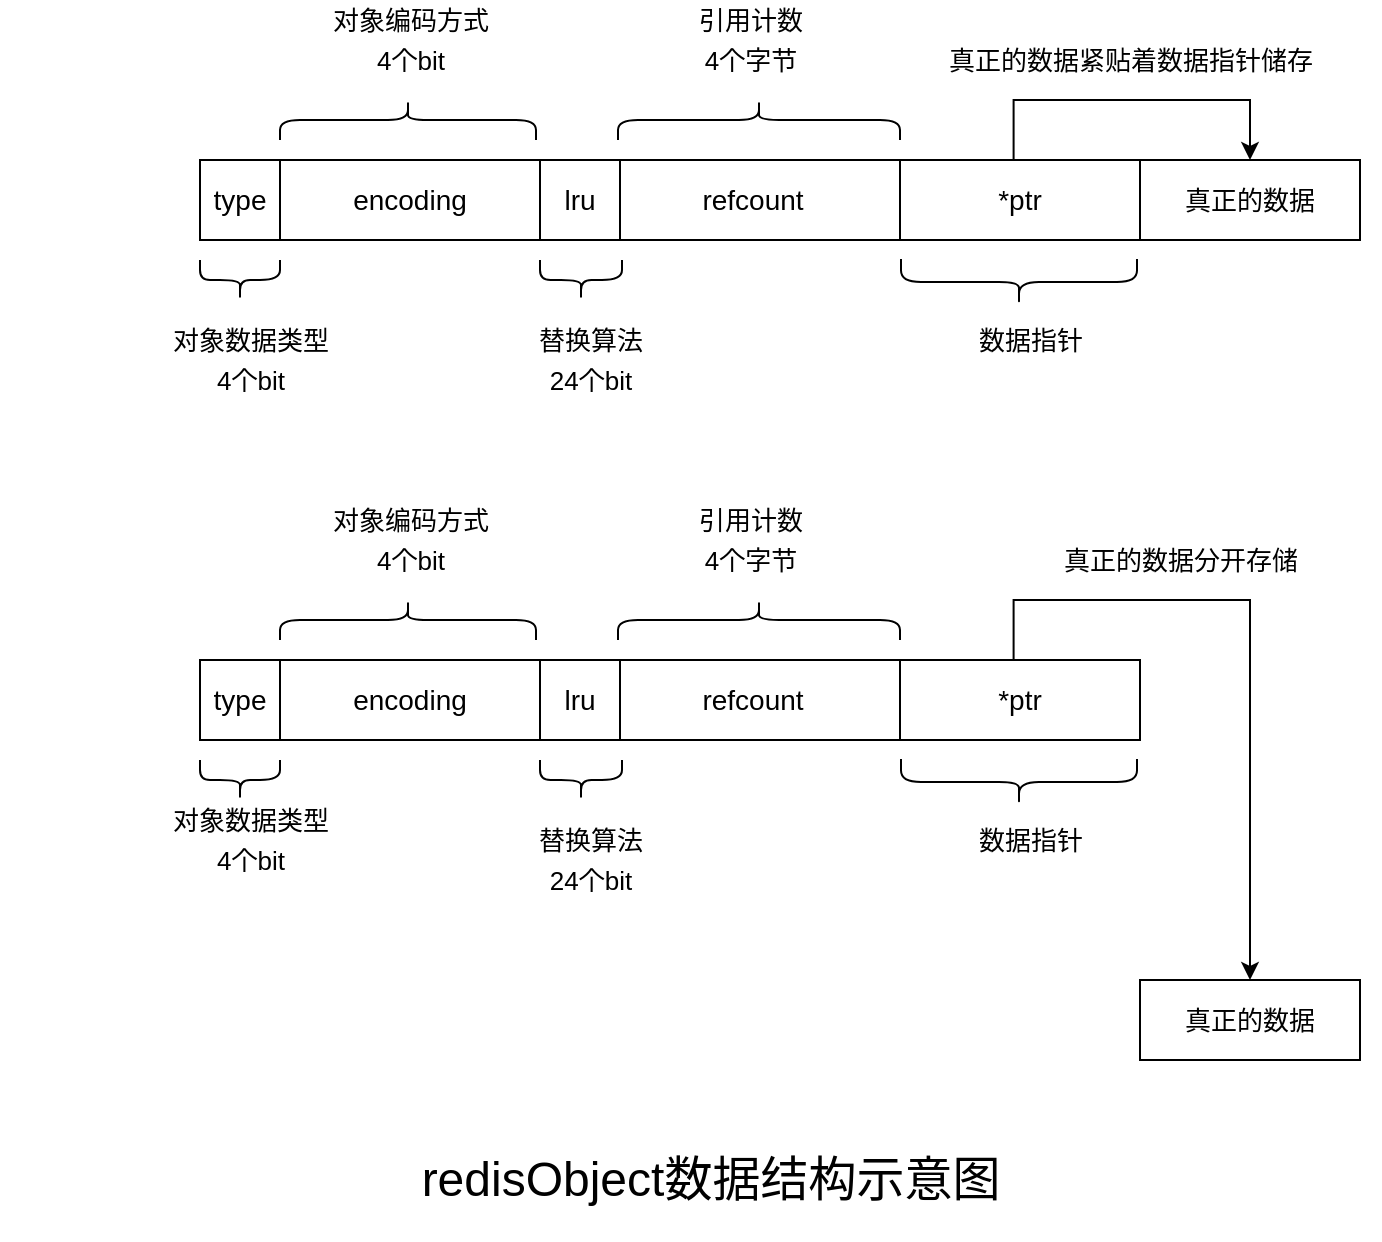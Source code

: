 <mxfile version="15.9.4" type="github">
  <diagram id="QLCY5e_iX0LPYMAGcrmW" name="第 1 页">
    <mxGraphModel dx="1488" dy="907" grid="1" gridSize="10" guides="1" tooltips="1" connect="1" arrows="1" fold="1" page="1" pageScale="1" pageWidth="827" pageHeight="1169" math="0" shadow="0">
      <root>
        <mxCell id="0" />
        <mxCell id="1" parent="0" />
        <mxCell id="S75mRbRna9rMiZTr2RRH-40" value="" style="group" vertex="1" connectable="0" parent="1">
          <mxGeometry y="520" width="90" height="40" as="geometry" />
        </mxCell>
        <mxCell id="S75mRbRna9rMiZTr2RRH-41" value="&lt;font style=&quot;font-size: 13px&quot;&gt;对象数据类型&lt;/font&gt;" style="text;html=1;resizable=0;autosize=1;align=center;verticalAlign=middle;points=[];fillColor=none;strokeColor=none;rounded=0;fontSize=14;" vertex="1" parent="S75mRbRna9rMiZTr2RRH-40">
          <mxGeometry x="80" width="90" height="20" as="geometry" />
        </mxCell>
        <mxCell id="S75mRbRna9rMiZTr2RRH-42" value="&lt;font style=&quot;font-size: 13px&quot;&gt;4个bit&lt;/font&gt;" style="text;html=1;resizable=0;autosize=1;align=center;verticalAlign=middle;points=[];fillColor=none;strokeColor=none;rounded=0;fontSize=14;" vertex="1" parent="S75mRbRna9rMiZTr2RRH-40">
          <mxGeometry x="100" y="20" width="50" height="20" as="geometry" />
        </mxCell>
        <mxCell id="S75mRbRna9rMiZTr2RRH-58" value="" style="group" vertex="1" connectable="0" parent="1">
          <mxGeometry x="100" y="360" width="580" height="200" as="geometry" />
        </mxCell>
        <mxCell id="S75mRbRna9rMiZTr2RRH-35" value="" style="group" vertex="1" connectable="0" parent="S75mRbRna9rMiZTr2RRH-58">
          <mxGeometry y="50" width="470" height="100" as="geometry" />
        </mxCell>
        <mxCell id="S75mRbRna9rMiZTr2RRH-25" value="" style="group" vertex="1" connectable="0" parent="S75mRbRna9rMiZTr2RRH-35">
          <mxGeometry y="30" width="470" height="40" as="geometry" />
        </mxCell>
        <mxCell id="S75mRbRna9rMiZTr2RRH-18" value="" style="shape=table;html=1;whiteSpace=wrap;startSize=0;container=1;collapsible=0;childLayout=tableLayout;fontSize=14;" vertex="1" parent="S75mRbRna9rMiZTr2RRH-25">
          <mxGeometry x="70" width="400" height="40" as="geometry" />
        </mxCell>
        <mxCell id="S75mRbRna9rMiZTr2RRH-19" value="" style="shape=partialRectangle;html=1;whiteSpace=wrap;collapsible=0;dropTarget=0;pointerEvents=0;fillColor=none;top=0;left=0;bottom=0;right=0;points=[[0,0.5],[1,0.5]];portConstraint=eastwest;fontSize=14;" vertex="1" parent="S75mRbRna9rMiZTr2RRH-18">
          <mxGeometry width="400" height="40" as="geometry" />
        </mxCell>
        <mxCell id="S75mRbRna9rMiZTr2RRH-20" value="" style="shape=partialRectangle;html=1;whiteSpace=wrap;connectable=0;fillColor=none;top=0;left=0;bottom=0;right=0;overflow=hidden;pointerEvents=1;fontSize=14;" vertex="1" parent="S75mRbRna9rMiZTr2RRH-19">
          <mxGeometry width="133" height="40" as="geometry">
            <mxRectangle width="133" height="40" as="alternateBounds" />
          </mxGeometry>
        </mxCell>
        <mxCell id="S75mRbRna9rMiZTr2RRH-21" value="refcount" style="shape=partialRectangle;html=1;whiteSpace=wrap;connectable=0;fillColor=none;top=0;left=0;bottom=0;right=0;overflow=hidden;pointerEvents=1;fontSize=14;" vertex="1" parent="S75mRbRna9rMiZTr2RRH-19">
          <mxGeometry x="133" width="147" height="40" as="geometry">
            <mxRectangle width="147" height="40" as="alternateBounds" />
          </mxGeometry>
        </mxCell>
        <mxCell id="S75mRbRna9rMiZTr2RRH-22" value="*ptr" style="shape=partialRectangle;html=1;whiteSpace=wrap;connectable=0;fillColor=none;top=0;left=0;bottom=0;right=0;overflow=hidden;pointerEvents=1;fontSize=14;" vertex="1" parent="S75mRbRna9rMiZTr2RRH-19">
          <mxGeometry x="280" width="120" height="40" as="geometry">
            <mxRectangle width="120" height="40" as="alternateBounds" />
          </mxGeometry>
        </mxCell>
        <mxCell id="S75mRbRna9rMiZTr2RRH-1" value="" style="shape=table;html=1;whiteSpace=wrap;startSize=0;container=1;collapsible=0;childLayout=tableLayout;fontSize=14;" vertex="1" parent="S75mRbRna9rMiZTr2RRH-25">
          <mxGeometry width="210" height="40" as="geometry" />
        </mxCell>
        <mxCell id="S75mRbRna9rMiZTr2RRH-2" value="" style="shape=partialRectangle;html=1;whiteSpace=wrap;collapsible=0;dropTarget=0;pointerEvents=0;fillColor=none;top=0;left=0;bottom=0;right=0;points=[[0,0.5],[1,0.5]];portConstraint=eastwest;fontSize=14;" vertex="1" parent="S75mRbRna9rMiZTr2RRH-1">
          <mxGeometry width="210" height="40" as="geometry" />
        </mxCell>
        <mxCell id="S75mRbRna9rMiZTr2RRH-3" value="type" style="shape=partialRectangle;html=1;whiteSpace=wrap;connectable=0;fillColor=none;top=0;left=0;bottom=0;right=0;overflow=hidden;pointerEvents=1;fontSize=14;" vertex="1" parent="S75mRbRna9rMiZTr2RRH-2">
          <mxGeometry width="40" height="40" as="geometry">
            <mxRectangle width="40" height="40" as="alternateBounds" />
          </mxGeometry>
        </mxCell>
        <mxCell id="S75mRbRna9rMiZTr2RRH-4" value="encoding" style="shape=partialRectangle;html=1;whiteSpace=wrap;connectable=0;fillColor=none;top=0;left=0;bottom=0;right=0;overflow=hidden;pointerEvents=1;fontSize=14;" vertex="1" parent="S75mRbRna9rMiZTr2RRH-2">
          <mxGeometry x="40" width="130" height="40" as="geometry">
            <mxRectangle width="130" height="40" as="alternateBounds" />
          </mxGeometry>
        </mxCell>
        <mxCell id="S75mRbRna9rMiZTr2RRH-5" value="lru" style="shape=partialRectangle;html=1;whiteSpace=wrap;connectable=0;fillColor=none;top=0;left=0;bottom=0;right=0;overflow=hidden;pointerEvents=1;fontSize=14;" vertex="1" parent="S75mRbRna9rMiZTr2RRH-2">
          <mxGeometry x="170" width="40" height="40" as="geometry">
            <mxRectangle width="40" height="40" as="alternateBounds" />
          </mxGeometry>
        </mxCell>
        <mxCell id="S75mRbRna9rMiZTr2RRH-26" value="" style="shape=curlyBracket;whiteSpace=wrap;html=1;rounded=1;flipH=1;fontSize=14;direction=north;size=0.5;" vertex="1" parent="S75mRbRna9rMiZTr2RRH-35">
          <mxGeometry y="80" width="40" height="20" as="geometry" />
        </mxCell>
        <mxCell id="S75mRbRna9rMiZTr2RRH-31" value="" style="shape=curlyBracket;whiteSpace=wrap;html=1;rounded=1;flipH=1;fontSize=14;direction=south;" vertex="1" parent="S75mRbRna9rMiZTr2RRH-35">
          <mxGeometry x="40" width="128" height="20" as="geometry" />
        </mxCell>
        <mxCell id="S75mRbRna9rMiZTr2RRH-32" value="" style="shape=curlyBracket;whiteSpace=wrap;html=1;rounded=1;flipH=1;fontSize=14;direction=north;" vertex="1" parent="S75mRbRna9rMiZTr2RRH-35">
          <mxGeometry x="170" y="80" width="41" height="20" as="geometry" />
        </mxCell>
        <mxCell id="S75mRbRna9rMiZTr2RRH-33" value="" style="shape=curlyBracket;whiteSpace=wrap;html=1;rounded=1;flipH=1;fontSize=14;direction=south;" vertex="1" parent="S75mRbRna9rMiZTr2RRH-35">
          <mxGeometry x="209" width="141" height="20" as="geometry" />
        </mxCell>
        <mxCell id="S75mRbRna9rMiZTr2RRH-34" value="" style="shape=curlyBracket;whiteSpace=wrap;html=1;rounded=1;flipH=1;fontSize=14;direction=north;" vertex="1" parent="S75mRbRna9rMiZTr2RRH-35">
          <mxGeometry x="350.5" y="79.5" width="118" height="23" as="geometry" />
        </mxCell>
        <mxCell id="S75mRbRna9rMiZTr2RRH-39" value="" style="group" vertex="1" connectable="0" parent="S75mRbRna9rMiZTr2RRH-58">
          <mxGeometry x="60" width="90" height="40" as="geometry" />
        </mxCell>
        <mxCell id="S75mRbRna9rMiZTr2RRH-37" value="&lt;font style=&quot;font-size: 13px&quot;&gt;对象编码方式&lt;/font&gt;" style="text;html=1;resizable=0;autosize=1;align=center;verticalAlign=middle;points=[];fillColor=none;strokeColor=none;rounded=0;fontSize=14;" vertex="1" parent="S75mRbRna9rMiZTr2RRH-39">
          <mxGeometry width="90" height="20" as="geometry" />
        </mxCell>
        <mxCell id="S75mRbRna9rMiZTr2RRH-38" value="&lt;font style=&quot;font-size: 13px&quot;&gt;4个bit&lt;/font&gt;" style="text;html=1;resizable=0;autosize=1;align=center;verticalAlign=middle;points=[];fillColor=none;strokeColor=none;rounded=0;fontSize=14;" vertex="1" parent="S75mRbRna9rMiZTr2RRH-39">
          <mxGeometry x="20" y="20" width="50" height="20" as="geometry" />
        </mxCell>
        <mxCell id="S75mRbRna9rMiZTr2RRH-43" value="" style="group" vertex="1" connectable="0" parent="S75mRbRna9rMiZTr2RRH-58">
          <mxGeometry x="150" y="160" width="90" height="40" as="geometry" />
        </mxCell>
        <mxCell id="S75mRbRna9rMiZTr2RRH-44" value="&lt;span style=&quot;font-size: 13px&quot;&gt;替换算法&lt;/span&gt;" style="text;html=1;resizable=0;autosize=1;align=center;verticalAlign=middle;points=[];fillColor=none;strokeColor=none;rounded=0;fontSize=14;" vertex="1" parent="S75mRbRna9rMiZTr2RRH-43">
          <mxGeometry x="10" width="70" height="20" as="geometry" />
        </mxCell>
        <mxCell id="S75mRbRna9rMiZTr2RRH-45" value="&lt;font style=&quot;font-size: 13px&quot;&gt;24个bit&lt;/font&gt;" style="text;html=1;resizable=0;autosize=1;align=center;verticalAlign=middle;points=[];fillColor=none;strokeColor=none;rounded=0;fontSize=14;" vertex="1" parent="S75mRbRna9rMiZTr2RRH-43">
          <mxGeometry x="15" y="20" width="60" height="20" as="geometry" />
        </mxCell>
        <mxCell id="S75mRbRna9rMiZTr2RRH-46" value="" style="group" vertex="1" connectable="0" parent="S75mRbRna9rMiZTr2RRH-58">
          <mxGeometry x="230" width="91" height="40" as="geometry" />
        </mxCell>
        <mxCell id="S75mRbRna9rMiZTr2RRH-47" value="&lt;span style=&quot;font-size: 13px&quot;&gt;引用计数&lt;/span&gt;" style="text;html=1;resizable=0;autosize=1;align=center;verticalAlign=middle;points=[];fillColor=none;strokeColor=none;rounded=0;fontSize=14;" vertex="1" parent="S75mRbRna9rMiZTr2RRH-46">
          <mxGeometry x="10" width="70" height="20" as="geometry" />
        </mxCell>
        <mxCell id="S75mRbRna9rMiZTr2RRH-48" value="&lt;font style=&quot;font-size: 13px&quot;&gt;4个字节&lt;/font&gt;" style="text;html=1;resizable=0;autosize=1;align=center;verticalAlign=middle;points=[];fillColor=none;strokeColor=none;rounded=0;fontSize=14;" vertex="1" parent="S75mRbRna9rMiZTr2RRH-46">
          <mxGeometry x="15" y="20" width="60" height="20" as="geometry" />
        </mxCell>
        <mxCell id="S75mRbRna9rMiZTr2RRH-51" value="&lt;span style=&quot;font-size: 13px&quot;&gt;数据指针&lt;/span&gt;" style="text;html=1;resizable=0;autosize=1;align=center;verticalAlign=middle;points=[];fillColor=none;strokeColor=none;rounded=0;fontSize=14;" vertex="1" parent="S75mRbRna9rMiZTr2RRH-58">
          <mxGeometry x="380" y="160" width="70" height="20" as="geometry" />
        </mxCell>
        <mxCell id="S75mRbRna9rMiZTr2RRH-53" value="真正的数据" style="rounded=0;whiteSpace=wrap;html=1;fontSize=13;" vertex="1" parent="S75mRbRna9rMiZTr2RRH-58">
          <mxGeometry x="470" y="80" width="110" height="40" as="geometry" />
        </mxCell>
        <mxCell id="S75mRbRna9rMiZTr2RRH-57" value="" style="endArrow=classic;html=1;rounded=0;fontSize=13;edgeStyle=orthogonalEdgeStyle;exitX=0.842;exitY=-0.08;exitDx=0;exitDy=0;exitPerimeter=0;entryX=0.5;entryY=0;entryDx=0;entryDy=0;" edge="1" parent="S75mRbRna9rMiZTr2RRH-58" target="S75mRbRna9rMiZTr2RRH-53">
          <mxGeometry width="50" height="50" relative="1" as="geometry">
            <mxPoint x="406.8" y="80.0" as="sourcePoint" />
            <mxPoint x="560" y="70" as="targetPoint" />
            <Array as="points">
              <mxPoint x="407" y="50" />
              <mxPoint x="525" y="50" />
            </Array>
          </mxGeometry>
        </mxCell>
        <mxCell id="S75mRbRna9rMiZTr2RRH-93" value="&lt;span style=&quot;font-size: 13px&quot;&gt;真正的数据紧贴着数据指针储存&lt;/span&gt;" style="text;html=1;resizable=0;autosize=1;align=center;verticalAlign=middle;points=[];fillColor=none;strokeColor=none;rounded=0;fontSize=14;" vertex="1" parent="S75mRbRna9rMiZTr2RRH-58">
          <mxGeometry x="365" y="20" width="200" height="20" as="geometry" />
        </mxCell>
        <mxCell id="S75mRbRna9rMiZTr2RRH-60" value="" style="group" vertex="1" connectable="0" parent="1">
          <mxGeometry x="100" y="610" width="590" height="200" as="geometry" />
        </mxCell>
        <mxCell id="S75mRbRna9rMiZTr2RRH-61" value="" style="group" vertex="1" connectable="0" parent="S75mRbRna9rMiZTr2RRH-60">
          <mxGeometry y="50" width="470" height="100" as="geometry" />
        </mxCell>
        <mxCell id="S75mRbRna9rMiZTr2RRH-62" value="" style="group" vertex="1" connectable="0" parent="S75mRbRna9rMiZTr2RRH-61">
          <mxGeometry y="30" width="470" height="40" as="geometry" />
        </mxCell>
        <mxCell id="S75mRbRna9rMiZTr2RRH-63" value="" style="shape=table;html=1;whiteSpace=wrap;startSize=0;container=1;collapsible=0;childLayout=tableLayout;fontSize=14;" vertex="1" parent="S75mRbRna9rMiZTr2RRH-62">
          <mxGeometry x="70" width="400" height="40" as="geometry" />
        </mxCell>
        <mxCell id="S75mRbRna9rMiZTr2RRH-64" value="" style="shape=partialRectangle;html=1;whiteSpace=wrap;collapsible=0;dropTarget=0;pointerEvents=0;fillColor=none;top=0;left=0;bottom=0;right=0;points=[[0,0.5],[1,0.5]];portConstraint=eastwest;fontSize=14;" vertex="1" parent="S75mRbRna9rMiZTr2RRH-63">
          <mxGeometry width="400" height="40" as="geometry" />
        </mxCell>
        <mxCell id="S75mRbRna9rMiZTr2RRH-65" value="" style="shape=partialRectangle;html=1;whiteSpace=wrap;connectable=0;fillColor=none;top=0;left=0;bottom=0;right=0;overflow=hidden;pointerEvents=1;fontSize=14;" vertex="1" parent="S75mRbRna9rMiZTr2RRH-64">
          <mxGeometry width="133" height="40" as="geometry">
            <mxRectangle width="133" height="40" as="alternateBounds" />
          </mxGeometry>
        </mxCell>
        <mxCell id="S75mRbRna9rMiZTr2RRH-66" value="refcount" style="shape=partialRectangle;html=1;whiteSpace=wrap;connectable=0;fillColor=none;top=0;left=0;bottom=0;right=0;overflow=hidden;pointerEvents=1;fontSize=14;" vertex="1" parent="S75mRbRna9rMiZTr2RRH-64">
          <mxGeometry x="133" width="147" height="40" as="geometry">
            <mxRectangle width="147" height="40" as="alternateBounds" />
          </mxGeometry>
        </mxCell>
        <mxCell id="S75mRbRna9rMiZTr2RRH-67" value="*ptr" style="shape=partialRectangle;html=1;whiteSpace=wrap;connectable=0;fillColor=none;top=0;left=0;bottom=0;right=0;overflow=hidden;pointerEvents=1;fontSize=14;" vertex="1" parent="S75mRbRna9rMiZTr2RRH-64">
          <mxGeometry x="280" width="120" height="40" as="geometry">
            <mxRectangle width="120" height="40" as="alternateBounds" />
          </mxGeometry>
        </mxCell>
        <mxCell id="S75mRbRna9rMiZTr2RRH-68" value="" style="shape=table;html=1;whiteSpace=wrap;startSize=0;container=1;collapsible=0;childLayout=tableLayout;fontSize=14;" vertex="1" parent="S75mRbRna9rMiZTr2RRH-62">
          <mxGeometry width="210" height="40" as="geometry" />
        </mxCell>
        <mxCell id="S75mRbRna9rMiZTr2RRH-69" value="" style="shape=partialRectangle;html=1;whiteSpace=wrap;collapsible=0;dropTarget=0;pointerEvents=0;fillColor=none;top=0;left=0;bottom=0;right=0;points=[[0,0.5],[1,0.5]];portConstraint=eastwest;fontSize=14;" vertex="1" parent="S75mRbRna9rMiZTr2RRH-68">
          <mxGeometry width="210" height="40" as="geometry" />
        </mxCell>
        <mxCell id="S75mRbRna9rMiZTr2RRH-70" value="type" style="shape=partialRectangle;html=1;whiteSpace=wrap;connectable=0;fillColor=none;top=0;left=0;bottom=0;right=0;overflow=hidden;pointerEvents=1;fontSize=14;" vertex="1" parent="S75mRbRna9rMiZTr2RRH-69">
          <mxGeometry width="40" height="40" as="geometry">
            <mxRectangle width="40" height="40" as="alternateBounds" />
          </mxGeometry>
        </mxCell>
        <mxCell id="S75mRbRna9rMiZTr2RRH-71" value="encoding" style="shape=partialRectangle;html=1;whiteSpace=wrap;connectable=0;fillColor=none;top=0;left=0;bottom=0;right=0;overflow=hidden;pointerEvents=1;fontSize=14;" vertex="1" parent="S75mRbRna9rMiZTr2RRH-69">
          <mxGeometry x="40" width="130" height="40" as="geometry">
            <mxRectangle width="130" height="40" as="alternateBounds" />
          </mxGeometry>
        </mxCell>
        <mxCell id="S75mRbRna9rMiZTr2RRH-72" value="lru" style="shape=partialRectangle;html=1;whiteSpace=wrap;connectable=0;fillColor=none;top=0;left=0;bottom=0;right=0;overflow=hidden;pointerEvents=1;fontSize=14;" vertex="1" parent="S75mRbRna9rMiZTr2RRH-69">
          <mxGeometry x="170" width="40" height="40" as="geometry">
            <mxRectangle width="40" height="40" as="alternateBounds" />
          </mxGeometry>
        </mxCell>
        <mxCell id="S75mRbRna9rMiZTr2RRH-73" value="" style="shape=curlyBracket;whiteSpace=wrap;html=1;rounded=1;flipH=1;fontSize=14;direction=north;size=0.5;" vertex="1" parent="S75mRbRna9rMiZTr2RRH-61">
          <mxGeometry y="80" width="40" height="20" as="geometry" />
        </mxCell>
        <mxCell id="S75mRbRna9rMiZTr2RRH-74" value="" style="shape=curlyBracket;whiteSpace=wrap;html=1;rounded=1;flipH=1;fontSize=14;direction=south;" vertex="1" parent="S75mRbRna9rMiZTr2RRH-61">
          <mxGeometry x="40" width="128" height="20" as="geometry" />
        </mxCell>
        <mxCell id="S75mRbRna9rMiZTr2RRH-75" value="" style="shape=curlyBracket;whiteSpace=wrap;html=1;rounded=1;flipH=1;fontSize=14;direction=north;" vertex="1" parent="S75mRbRna9rMiZTr2RRH-61">
          <mxGeometry x="170" y="80" width="41" height="20" as="geometry" />
        </mxCell>
        <mxCell id="S75mRbRna9rMiZTr2RRH-76" value="" style="shape=curlyBracket;whiteSpace=wrap;html=1;rounded=1;flipH=1;fontSize=14;direction=south;" vertex="1" parent="S75mRbRna9rMiZTr2RRH-61">
          <mxGeometry x="209" width="141" height="20" as="geometry" />
        </mxCell>
        <mxCell id="S75mRbRna9rMiZTr2RRH-77" value="" style="shape=curlyBracket;whiteSpace=wrap;html=1;rounded=1;flipH=1;fontSize=14;direction=north;" vertex="1" parent="S75mRbRna9rMiZTr2RRH-61">
          <mxGeometry x="350.5" y="79.5" width="118" height="23" as="geometry" />
        </mxCell>
        <mxCell id="S75mRbRna9rMiZTr2RRH-78" value="" style="group" vertex="1" connectable="0" parent="S75mRbRna9rMiZTr2RRH-60">
          <mxGeometry x="60" width="90" height="40" as="geometry" />
        </mxCell>
        <mxCell id="S75mRbRna9rMiZTr2RRH-79" value="&lt;font style=&quot;font-size: 13px&quot;&gt;对象编码方式&lt;/font&gt;" style="text;html=1;resizable=0;autosize=1;align=center;verticalAlign=middle;points=[];fillColor=none;strokeColor=none;rounded=0;fontSize=14;" vertex="1" parent="S75mRbRna9rMiZTr2RRH-78">
          <mxGeometry width="90" height="20" as="geometry" />
        </mxCell>
        <mxCell id="S75mRbRna9rMiZTr2RRH-80" value="&lt;font style=&quot;font-size: 13px&quot;&gt;4个bit&lt;/font&gt;" style="text;html=1;resizable=0;autosize=1;align=center;verticalAlign=middle;points=[];fillColor=none;strokeColor=none;rounded=0;fontSize=14;" vertex="1" parent="S75mRbRna9rMiZTr2RRH-78">
          <mxGeometry x="20" y="20" width="50" height="20" as="geometry" />
        </mxCell>
        <mxCell id="S75mRbRna9rMiZTr2RRH-81" value="" style="group" vertex="1" connectable="0" parent="S75mRbRna9rMiZTr2RRH-60">
          <mxGeometry x="150" y="160" width="90" height="40" as="geometry" />
        </mxCell>
        <mxCell id="S75mRbRna9rMiZTr2RRH-82" value="&lt;span style=&quot;font-size: 13px&quot;&gt;替换算法&lt;/span&gt;" style="text;html=1;resizable=0;autosize=1;align=center;verticalAlign=middle;points=[];fillColor=none;strokeColor=none;rounded=0;fontSize=14;" vertex="1" parent="S75mRbRna9rMiZTr2RRH-81">
          <mxGeometry x="10" width="70" height="20" as="geometry" />
        </mxCell>
        <mxCell id="S75mRbRna9rMiZTr2RRH-83" value="&lt;font style=&quot;font-size: 13px&quot;&gt;24个bit&lt;/font&gt;" style="text;html=1;resizable=0;autosize=1;align=center;verticalAlign=middle;points=[];fillColor=none;strokeColor=none;rounded=0;fontSize=14;" vertex="1" parent="S75mRbRna9rMiZTr2RRH-81">
          <mxGeometry x="15" y="20" width="60" height="20" as="geometry" />
        </mxCell>
        <mxCell id="S75mRbRna9rMiZTr2RRH-84" value="" style="group" vertex="1" connectable="0" parent="S75mRbRna9rMiZTr2RRH-60">
          <mxGeometry x="230" width="91" height="40" as="geometry" />
        </mxCell>
        <mxCell id="S75mRbRna9rMiZTr2RRH-85" value="&lt;span style=&quot;font-size: 13px&quot;&gt;引用计数&lt;/span&gt;" style="text;html=1;resizable=0;autosize=1;align=center;verticalAlign=middle;points=[];fillColor=none;strokeColor=none;rounded=0;fontSize=14;" vertex="1" parent="S75mRbRna9rMiZTr2RRH-84">
          <mxGeometry x="10" width="70" height="20" as="geometry" />
        </mxCell>
        <mxCell id="S75mRbRna9rMiZTr2RRH-86" value="&lt;font style=&quot;font-size: 13px&quot;&gt;4个字节&lt;/font&gt;" style="text;html=1;resizable=0;autosize=1;align=center;verticalAlign=middle;points=[];fillColor=none;strokeColor=none;rounded=0;fontSize=14;" vertex="1" parent="S75mRbRna9rMiZTr2RRH-84">
          <mxGeometry x="15" y="20" width="60" height="20" as="geometry" />
        </mxCell>
        <mxCell id="S75mRbRna9rMiZTr2RRH-87" value="&lt;span style=&quot;font-size: 13px&quot;&gt;数据指针&lt;/span&gt;" style="text;html=1;resizable=0;autosize=1;align=center;verticalAlign=middle;points=[];fillColor=none;strokeColor=none;rounded=0;fontSize=14;" vertex="1" parent="S75mRbRna9rMiZTr2RRH-60">
          <mxGeometry x="380" y="160" width="70" height="20" as="geometry" />
        </mxCell>
        <mxCell id="S75mRbRna9rMiZTr2RRH-89" value="" style="endArrow=classic;html=1;rounded=0;fontSize=13;edgeStyle=orthogonalEdgeStyle;exitX=0.842;exitY=-0.08;exitDx=0;exitDy=0;exitPerimeter=0;entryX=0.5;entryY=0;entryDx=0;entryDy=0;" edge="1" parent="S75mRbRna9rMiZTr2RRH-60" target="S75mRbRna9rMiZTr2RRH-88">
          <mxGeometry width="50" height="50" relative="1" as="geometry">
            <mxPoint x="406.8" y="80.0" as="sourcePoint" />
            <mxPoint x="560" y="70" as="targetPoint" />
            <Array as="points">
              <mxPoint x="407" y="50" />
              <mxPoint x="525" y="50" />
            </Array>
          </mxGeometry>
        </mxCell>
        <mxCell id="S75mRbRna9rMiZTr2RRH-94" value="&lt;span style=&quot;font-size: 13px&quot;&gt;真正的数据分开存储&lt;/span&gt;" style="text;html=1;resizable=0;autosize=1;align=center;verticalAlign=middle;points=[];fillColor=none;strokeColor=none;rounded=0;fontSize=14;" vertex="1" parent="S75mRbRna9rMiZTr2RRH-60">
          <mxGeometry x="425" y="20" width="130" height="20" as="geometry" />
        </mxCell>
        <mxCell id="S75mRbRna9rMiZTr2RRH-88" value="真正的数据" style="rounded=0;whiteSpace=wrap;html=1;fontSize=13;" vertex="1" parent="1">
          <mxGeometry x="570" y="850" width="110" height="40" as="geometry" />
        </mxCell>
        <mxCell id="S75mRbRna9rMiZTr2RRH-90" value="" style="group" vertex="1" connectable="0" parent="1">
          <mxGeometry y="760" width="90" height="40" as="geometry" />
        </mxCell>
        <mxCell id="S75mRbRna9rMiZTr2RRH-91" value="&lt;font style=&quot;font-size: 13px&quot;&gt;对象数据类型&lt;/font&gt;" style="text;html=1;resizable=0;autosize=1;align=center;verticalAlign=middle;points=[];fillColor=none;strokeColor=none;rounded=0;fontSize=14;" vertex="1" parent="S75mRbRna9rMiZTr2RRH-90">
          <mxGeometry x="80" width="90" height="20" as="geometry" />
        </mxCell>
        <mxCell id="S75mRbRna9rMiZTr2RRH-92" value="&lt;font style=&quot;font-size: 13px&quot;&gt;4个bit&lt;/font&gt;" style="text;html=1;resizable=0;autosize=1;align=center;verticalAlign=middle;points=[];fillColor=none;strokeColor=none;rounded=0;fontSize=14;" vertex="1" parent="S75mRbRna9rMiZTr2RRH-90">
          <mxGeometry x="100" y="20" width="50" height="20" as="geometry" />
        </mxCell>
        <mxCell id="S75mRbRna9rMiZTr2RRH-95" value="&lt;span style=&quot;font-weight: normal&quot;&gt;redisObject数据结构示意图&lt;/span&gt;" style="text;strokeColor=none;fillColor=none;html=1;fontSize=24;fontStyle=1;verticalAlign=middle;align=center;" vertex="1" parent="1">
          <mxGeometry x="180" y="920" width="350" height="60" as="geometry" />
        </mxCell>
      </root>
    </mxGraphModel>
  </diagram>
</mxfile>
